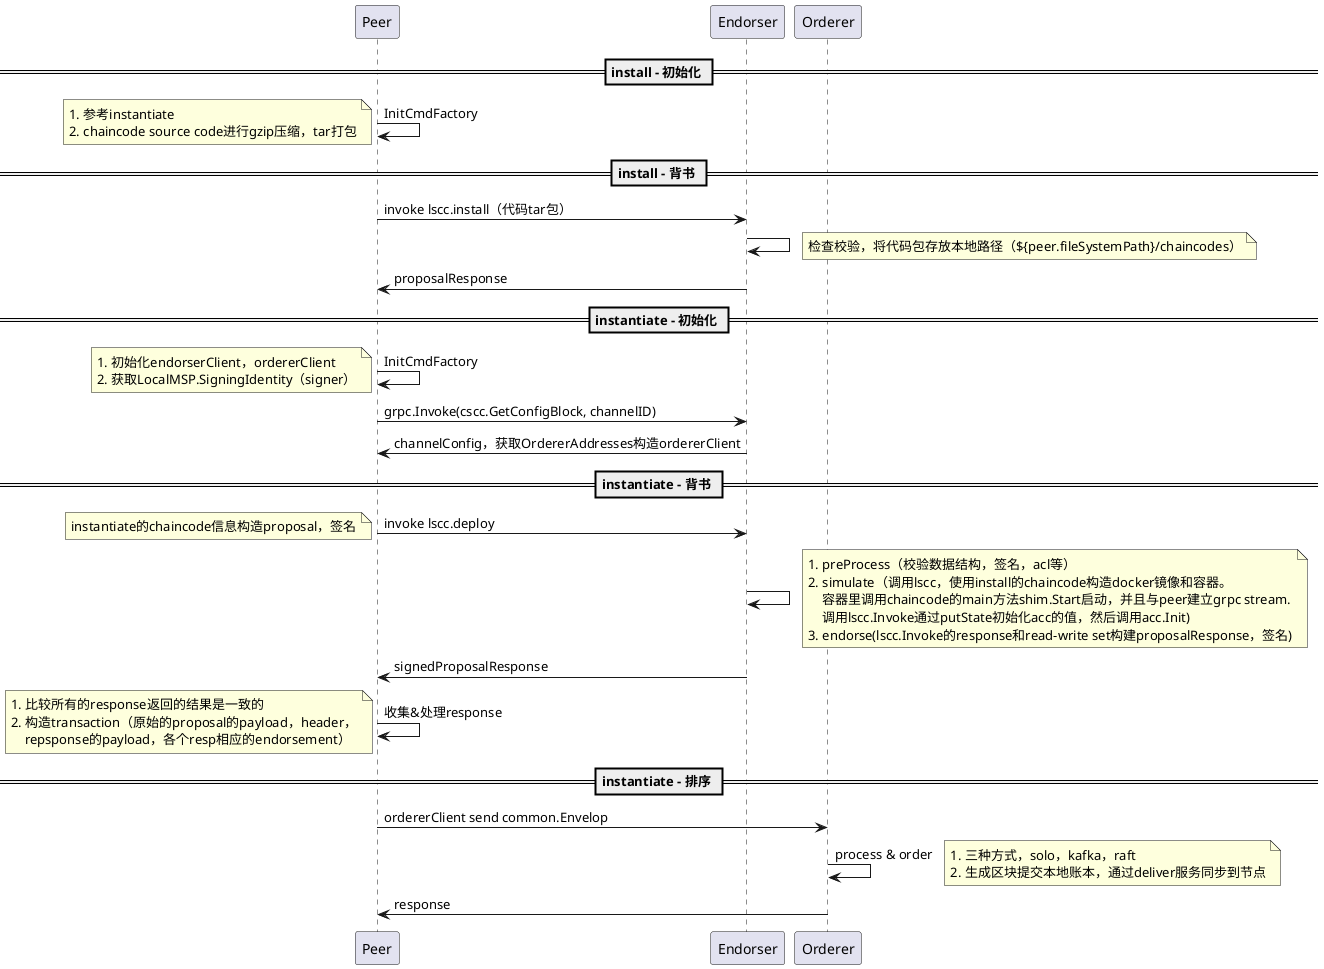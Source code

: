 @startuml

== install - 初始化 ==

Peer -> Peer : InitCmdFactory
note left : 1. 参考instantiate\n2. chaincode source code进行gzip压缩，tar打包

== install - 背书 ==

Peer -> Endorser : invoke lscc.install（代码tar包）

Endorser -> Endorser : 
note right : 检查校验，将代码包存放本地路径（${peer.fileSystemPath}/chaincodes）

Endorser -> Peer : proposalResponse

== instantiate - 初始化 ==

Peer -> Peer : InitCmdFactory
note left : 1. 初始化endorserClient，ordererClient \n2. 获取LocalMSP.SigningIdentity（signer）
Peer -> Endorser : grpc.Invoke(cscc.GetConfigBlock, channelID)
Endorser -> Peer : channelConfig，获取OrdererAddresses构造ordererClient

== instantiate - 背书 ==

Peer -> Endorser : invoke lscc.deploy
note left : instantiate的chaincode信息构造proposal，签名

Endorser -> Endorser : 
note right : 1. preProcess（校验数据结构，签名，acl等）\n2. simulate（调用lscc，使用install的chaincode构造docker镜像和容器。\n    容器里调用chaincode的main方法shim.Start启动，并且与peer建立grpc stream.\n    调用lscc.Invoke通过putState初始化acc的值，然后调用acc.Init)\n3. endorse(lscc.Invoke的response和read-write set构建proposalResponse，签名)

Endorser -> Peer : signedProposalResponse

Peer -> Peer : 收集&处理response
note left : 1. 比较所有的response返回的结果是一致的 \n2. 构造transaction（原始的proposal的payload，header，\n    repsponse的payload，各个resp相应的endorsement）

== instantiate - 排序 ==

Peer -> Orderer : ordererClient send common.Envelop

Orderer -> Orderer : process & order
note right : 1. 三种方式，solo，kafka，raft\n2. 生成区块提交本地账本，通过deliver服务同步到节点

Orderer -> Peer : response

@enduml
